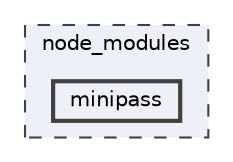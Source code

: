digraph "node_modules/minipass"
{
 // LATEX_PDF_SIZE
  bgcolor="transparent";
  edge [fontname=Helvetica,fontsize=10,labelfontname=Helvetica,labelfontsize=10];
  node [fontname=Helvetica,fontsize=10,shape=box,height=0.2,width=0.4];
  compound=true
  subgraph clusterdir_acd06b18086a0dd2ae699b1e0b775be8 {
    graph [ bgcolor="#edf0f7", pencolor="grey25", label="node_modules", fontname=Helvetica,fontsize=10 style="filled,dashed", URL="dir_acd06b18086a0dd2ae699b1e0b775be8.html",tooltip=""]
  dir_d2ef1837a44dadb2e4c2562343fcb087 [label="minipass", fillcolor="#edf0f7", color="grey25", style="filled,bold", URL="dir_d2ef1837a44dadb2e4c2562343fcb087.html",tooltip=""];
  }
}
